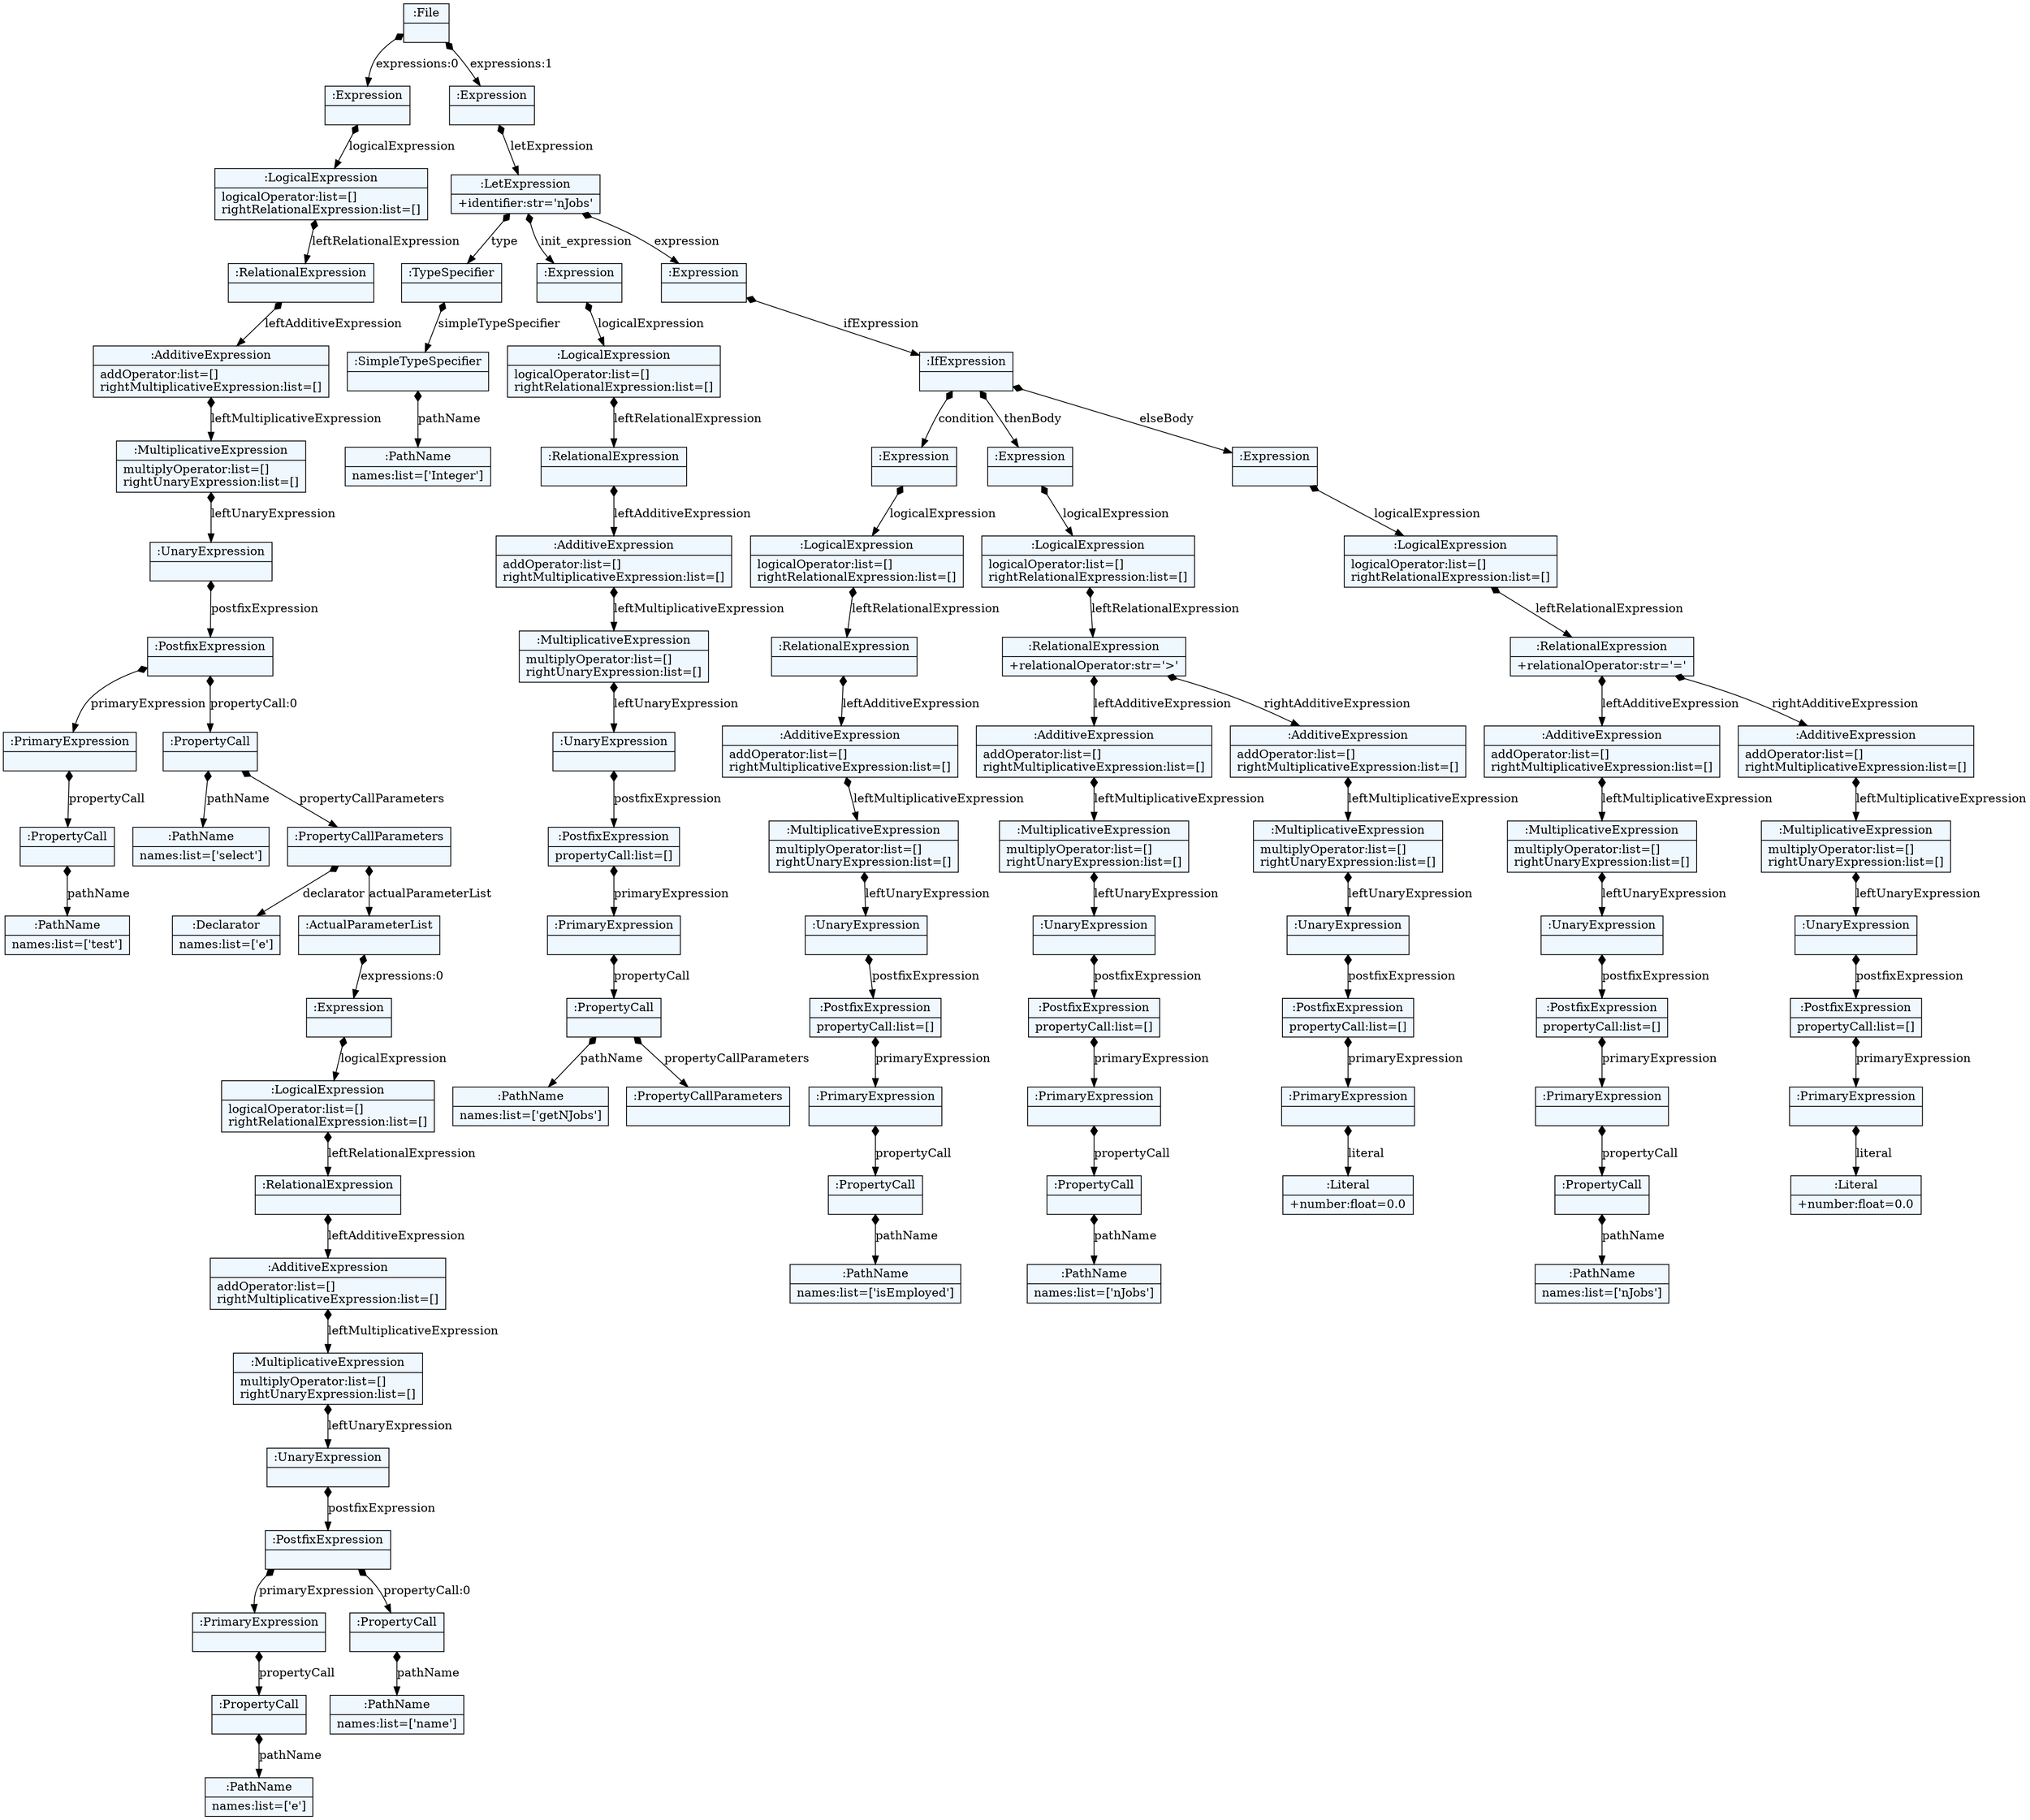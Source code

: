 
    digraph xtext {
    fontname = "Bitstream Vera Sans"
    fontsize = 8
    node[
        shape=record,
        style=filled,
        fillcolor=aliceblue
    ]
    nodesep = 0.3
    edge[dir=black,arrowtail=empty]


47212464 -> 47212048 [label="expressions:0" arrowtail=diamond dir=both]
47212048 -> 47211856 [label="logicalExpression" arrowtail=diamond dir=both]
47211856 -> 47214128 [label="leftRelationalExpression" arrowtail=diamond dir=both]
47214128 -> 47299536 [label="leftAdditiveExpression" arrowtail=diamond dir=both]
47299536 -> 47297808 [label="leftMultiplicativeExpression" arrowtail=diamond dir=both]
47297808 -> 47296688 [label="leftUnaryExpression" arrowtail=diamond dir=both]
47296688 -> 47300016 [label="postfixExpression" arrowtail=diamond dir=both]
47300016 -> 47298416 [label="primaryExpression" arrowtail=diamond dir=both]
47298416 -> 47296624 [label="propertyCall" arrowtail=diamond dir=both]
47296624 -> 47296592 [label="pathName" arrowtail=diamond dir=both]
47296592[label="{:PathName|names:list=['test']\l}"]
47296624[label="{:PropertyCall|}"]
47298416[label="{:PrimaryExpression|}"]
47300016 -> 47297552 [label="propertyCall:0" arrowtail=diamond dir=both]
47297552 -> 47300272 [label="pathName" arrowtail=diamond dir=both]
47300272[label="{:PathName|names:list=['select']\l}"]
47297552 -> 47297008 [label="propertyCallParameters" arrowtail=diamond dir=both]
47297008 -> 47298800 [label="declarator" arrowtail=diamond dir=both]
47298800[label="{:Declarator|names:list=['e']\l}"]
47297008 -> 47297840 [label="actualParameterList" arrowtail=diamond dir=both]
47297840 -> 47299568 [label="expressions:0" arrowtail=diamond dir=both]
47299568 -> 47299984 [label="logicalExpression" arrowtail=diamond dir=both]
47299984 -> 47404368 [label="leftRelationalExpression" arrowtail=diamond dir=both]
47404368 -> 47405456 [label="leftAdditiveExpression" arrowtail=diamond dir=both]
47405456 -> 47404656 [label="leftMultiplicativeExpression" arrowtail=diamond dir=both]
47404656 -> 47406576 [label="leftUnaryExpression" arrowtail=diamond dir=both]
47406576 -> 47406288 [label="postfixExpression" arrowtail=diamond dir=both]
47406288 -> 47403824 [label="primaryExpression" arrowtail=diamond dir=both]
47403824 -> 47404176 [label="propertyCall" arrowtail=diamond dir=both]
47404176 -> 47403856 [label="pathName" arrowtail=diamond dir=both]
47403856[label="{:PathName|names:list=['e']\l}"]
47404176[label="{:PropertyCall|}"]
47403824[label="{:PrimaryExpression|}"]
47406288 -> 47406672 [label="propertyCall:0" arrowtail=diamond dir=both]
47406672 -> 47404336 [label="pathName" arrowtail=diamond dir=both]
47404336[label="{:PathName|names:list=['name']\l}"]
47406672[label="{:PropertyCall|}"]
47406288[label="{:PostfixExpression|}"]
47406576[label="{:UnaryExpression|}"]
47404656[label="{:MultiplicativeExpression|multiplyOperator:list=[]\lrightUnaryExpression:list=[]\l}"]
47405456[label="{:AdditiveExpression|addOperator:list=[]\lrightMultiplicativeExpression:list=[]\l}"]
47404368[label="{:RelationalExpression|}"]
47299984[label="{:LogicalExpression|logicalOperator:list=[]\lrightRelationalExpression:list=[]\l}"]
47299568[label="{:Expression|}"]
47297840[label="{:ActualParameterList|}"]
47297008[label="{:PropertyCallParameters|}"]
47297552[label="{:PropertyCall|}"]
47300016[label="{:PostfixExpression|}"]
47296688[label="{:UnaryExpression|}"]
47297808[label="{:MultiplicativeExpression|multiplyOperator:list=[]\lrightUnaryExpression:list=[]\l}"]
47299536[label="{:AdditiveExpression|addOperator:list=[]\lrightMultiplicativeExpression:list=[]\l}"]
47214128[label="{:RelationalExpression|}"]
47211856[label="{:LogicalExpression|logicalOperator:list=[]\lrightRelationalExpression:list=[]\l}"]
47212048[label="{:Expression|}"]
47212464 -> 47213840 [label="expressions:1" arrowtail=diamond dir=both]
47213840 -> 47213904 [label="letExpression" arrowtail=diamond dir=both]
47213904 -> 47299344 [label="type" arrowtail=diamond dir=both]
47299344 -> 47297616 [label="simpleTypeSpecifier" arrowtail=diamond dir=both]
47297616 -> 47299280 [label="pathName" arrowtail=diamond dir=both]
47299280[label="{:PathName|names:list=['Integer']\l}"]
47297616[label="{:SimpleTypeSpecifier|}"]
47299344[label="{:TypeSpecifier|}"]
47213904 -> 47298704 [label="init_expression" arrowtail=diamond dir=both]
47298704 -> 47299440 [label="logicalExpression" arrowtail=diamond dir=both]
47299440 -> 47297488 [label="leftRelationalExpression" arrowtail=diamond dir=both]
47297488 -> 47297040 [label="leftAdditiveExpression" arrowtail=diamond dir=both]
47297040 -> 47300144 [label="leftMultiplicativeExpression" arrowtail=diamond dir=both]
47300144 -> 47403280 [label="leftUnaryExpression" arrowtail=diamond dir=both]
47403280 -> 47405584 [label="postfixExpression" arrowtail=diamond dir=both]
47405584 -> 47406480 [label="primaryExpression" arrowtail=diamond dir=both]
47406480 -> 47405136 [label="propertyCall" arrowtail=diamond dir=both]
47405136 -> 47403248 [label="pathName" arrowtail=diamond dir=both]
47403248[label="{:PathName|names:list=['getNJobs']\l}"]
47405136 -> 47405072 [label="propertyCallParameters" arrowtail=diamond dir=both]
47405072[label="{:PropertyCallParameters|}"]
47405136[label="{:PropertyCall|}"]
47406480[label="{:PrimaryExpression|}"]
47405584[label="{:PostfixExpression|propertyCall:list=[]\l}"]
47403280[label="{:UnaryExpression|}"]
47300144[label="{:MultiplicativeExpression|multiplyOperator:list=[]\lrightUnaryExpression:list=[]\l}"]
47297040[label="{:AdditiveExpression|addOperator:list=[]\lrightMultiplicativeExpression:list=[]\l}"]
47297488[label="{:RelationalExpression|}"]
47299440[label="{:LogicalExpression|logicalOperator:list=[]\lrightRelationalExpression:list=[]\l}"]
47298704[label="{:Expression|}"]
47213904 -> 47300336 [label="expression" arrowtail=diamond dir=both]
47300336 -> 47300304 [label="ifExpression" arrowtail=diamond dir=both]
47300304 -> 47298832 [label="condition" arrowtail=diamond dir=both]
47298832 -> 47404464 [label="logicalExpression" arrowtail=diamond dir=both]
47404464 -> 47406512 [label="leftRelationalExpression" arrowtail=diamond dir=both]
47406512 -> 47404560 [label="leftAdditiveExpression" arrowtail=diamond dir=both]
47404560 -> 47403312 [label="leftMultiplicativeExpression" arrowtail=diamond dir=both]
47403312 -> 47403920 [label="leftUnaryExpression" arrowtail=diamond dir=both]
47403920 -> 47325808 [label="postfixExpression" arrowtail=diamond dir=both]
47325808 -> 47327984 [label="primaryExpression" arrowtail=diamond dir=both]
47327984 -> 47327952 [label="propertyCall" arrowtail=diamond dir=both]
47327952 -> 47327888 [label="pathName" arrowtail=diamond dir=both]
47327888[label="{:PathName|names:list=['isEmployed']\l}"]
47327952[label="{:PropertyCall|}"]
47327984[label="{:PrimaryExpression|}"]
47325808[label="{:PostfixExpression|propertyCall:list=[]\l}"]
47403920[label="{:UnaryExpression|}"]
47403312[label="{:MultiplicativeExpression|multiplyOperator:list=[]\lrightUnaryExpression:list=[]\l}"]
47404560[label="{:AdditiveExpression|addOperator:list=[]\lrightMultiplicativeExpression:list=[]\l}"]
47406512[label="{:RelationalExpression|}"]
47404464[label="{:LogicalExpression|logicalOperator:list=[]\lrightRelationalExpression:list=[]\l}"]
47298832[label="{:Expression|}"]
47300304 -> 47299696 [label="thenBody" arrowtail=diamond dir=both]
47299696 -> 47406544 [label="logicalExpression" arrowtail=diamond dir=both]
47406544 -> 47407024 [label="leftRelationalExpression" arrowtail=diamond dir=both]
47407024 -> 47404496 [label="leftAdditiveExpression" arrowtail=diamond dir=both]
47404496 -> 47326032 [label="leftMultiplicativeExpression" arrowtail=diamond dir=both]
47326032 -> 47329008 [label="leftUnaryExpression" arrowtail=diamond dir=both]
47329008 -> 47327824 [label="postfixExpression" arrowtail=diamond dir=both]
47327824 -> 47326000 [label="primaryExpression" arrowtail=diamond dir=both]
47326000 -> 47325392 [label="propertyCall" arrowtail=diamond dir=both]
47325392 -> 47328432 [label="pathName" arrowtail=diamond dir=both]
47328432[label="{:PathName|names:list=['nJobs']\l}"]
47325392[label="{:PropertyCall|}"]
47326000[label="{:PrimaryExpression|}"]
47327824[label="{:PostfixExpression|propertyCall:list=[]\l}"]
47329008[label="{:UnaryExpression|}"]
47326032[label="{:MultiplicativeExpression|multiplyOperator:list=[]\lrightUnaryExpression:list=[]\l}"]
47404496[label="{:AdditiveExpression|addOperator:list=[]\lrightMultiplicativeExpression:list=[]\l}"]
47407024 -> 44889424 [label="rightAdditiveExpression" arrowtail=diamond dir=both]
44889424 -> 47327216 [label="leftMultiplicativeExpression" arrowtail=diamond dir=both]
47327216 -> 47326160 [label="leftUnaryExpression" arrowtail=diamond dir=both]
47326160 -> 47326224 [label="postfixExpression" arrowtail=diamond dir=both]
47326224 -> 47326640 [label="primaryExpression" arrowtail=diamond dir=both]
47326640 -> 47326192 [label="literal" arrowtail=diamond dir=both]
47326192[label="{:Literal|+number:float=0.0\l}"]
47326640[label="{:PrimaryExpression|}"]
47326224[label="{:PostfixExpression|propertyCall:list=[]\l}"]
47326160[label="{:UnaryExpression|}"]
47327216[label="{:MultiplicativeExpression|multiplyOperator:list=[]\lrightUnaryExpression:list=[]\l}"]
44889424[label="{:AdditiveExpression|addOperator:list=[]\lrightMultiplicativeExpression:list=[]\l}"]
47407024[label="{:RelationalExpression|+relationalOperator:str='\>'\l}"]
47406544[label="{:LogicalExpression|logicalOperator:list=[]\lrightRelationalExpression:list=[]\l}"]
47299696[label="{:Expression|}"]
47300304 -> 47403728 [label="elseBody" arrowtail=diamond dir=both]
47403728 -> 47404208 [label="logicalExpression" arrowtail=diamond dir=both]
47404208 -> 47404944 [label="leftRelationalExpression" arrowtail=diamond dir=both]
47404944 -> 47327920 [label="leftAdditiveExpression" arrowtail=diamond dir=both]
47327920 -> 47326832 [label="leftMultiplicativeExpression" arrowtail=diamond dir=both]
47326832 -> 47326480 [label="leftUnaryExpression" arrowtail=diamond dir=both]
47326480 -> 47328112 [label="postfixExpression" arrowtail=diamond dir=both]
47328112 -> 47327664 [label="primaryExpression" arrowtail=diamond dir=both]
47327664 -> 47325712 [label="propertyCall" arrowtail=diamond dir=both]
47325712 -> 47328656 [label="pathName" arrowtail=diamond dir=both]
47328656[label="{:PathName|names:list=['nJobs']\l}"]
47325712[label="{:PropertyCall|}"]
47327664[label="{:PrimaryExpression|}"]
47328112[label="{:PostfixExpression|propertyCall:list=[]\l}"]
47326480[label="{:UnaryExpression|}"]
47326832[label="{:MultiplicativeExpression|multiplyOperator:list=[]\lrightUnaryExpression:list=[]\l}"]
47327920[label="{:AdditiveExpression|addOperator:list=[]\lrightMultiplicativeExpression:list=[]\l}"]
47404944 -> 47327696 [label="rightAdditiveExpression" arrowtail=diamond dir=both]
47327696 -> 47326736 [label="leftMultiplicativeExpression" arrowtail=diamond dir=both]
47326736 -> 47327632 [label="leftUnaryExpression" arrowtail=diamond dir=both]
47327632 -> 47327792 [label="postfixExpression" arrowtail=diamond dir=both]
47327792 -> 47328976 [label="primaryExpression" arrowtail=diamond dir=both]
47328976 -> 47367792 [label="literal" arrowtail=diamond dir=both]
47367792[label="{:Literal|+number:float=0.0\l}"]
47328976[label="{:PrimaryExpression|}"]
47327792[label="{:PostfixExpression|propertyCall:list=[]\l}"]
47327632[label="{:UnaryExpression|}"]
47326736[label="{:MultiplicativeExpression|multiplyOperator:list=[]\lrightUnaryExpression:list=[]\l}"]
47327696[label="{:AdditiveExpression|addOperator:list=[]\lrightMultiplicativeExpression:list=[]\l}"]
47404944[label="{:RelationalExpression|+relationalOperator:str='='\l}"]
47404208[label="{:LogicalExpression|logicalOperator:list=[]\lrightRelationalExpression:list=[]\l}"]
47403728[label="{:Expression|}"]
47300304[label="{:IfExpression|}"]
47300336[label="{:Expression|}"]
47213904[label="{:LetExpression|+identifier:str='nJobs'\l}"]
47213840[label="{:Expression|}"]
47212464[label="{:File|}"]

}
